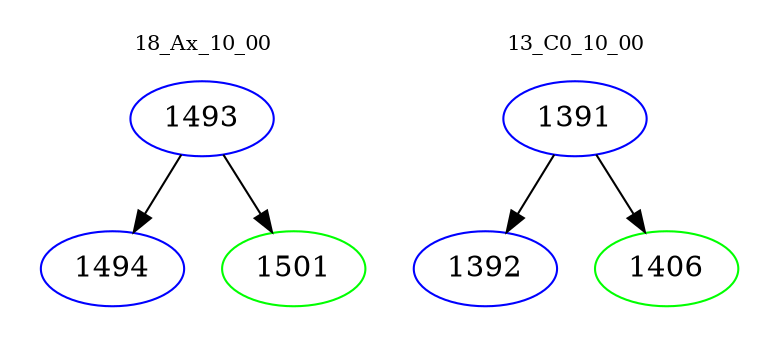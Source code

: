 digraph{
subgraph cluster_0 {
color = white
label = "18_Ax_10_00";
fontsize=10;
T0_1493 [label="1493", color="blue"]
T0_1493 -> T0_1494 [color="black"]
T0_1494 [label="1494", color="blue"]
T0_1493 -> T0_1501 [color="black"]
T0_1501 [label="1501", color="green"]
}
subgraph cluster_1 {
color = white
label = "13_C0_10_00";
fontsize=10;
T1_1391 [label="1391", color="blue"]
T1_1391 -> T1_1392 [color="black"]
T1_1392 [label="1392", color="blue"]
T1_1391 -> T1_1406 [color="black"]
T1_1406 [label="1406", color="green"]
}
}
